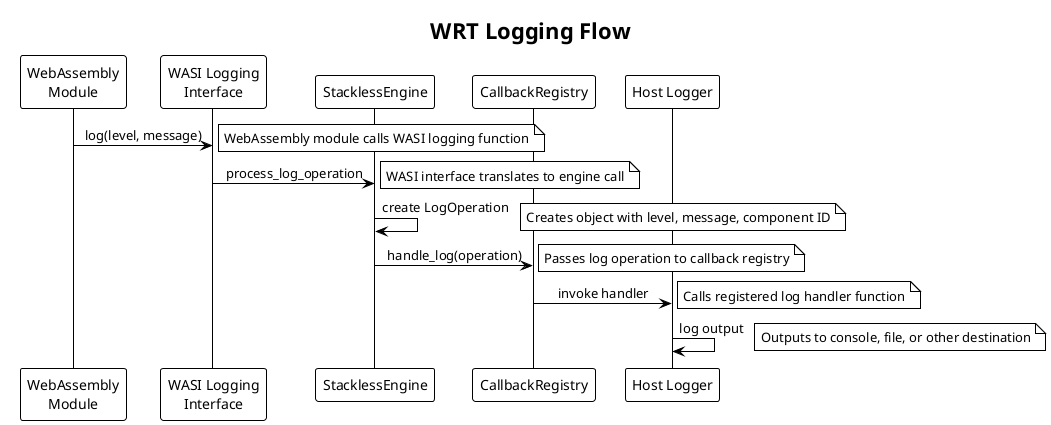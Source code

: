 @startuml
!theme plain
skinparam sequenceMessageAlign center

title WRT Logging Flow

participant "WebAssembly\nModule" as WASM
participant "WASI Logging\nInterface" as WASI
participant "StacklessEngine" as Engine
participant "CallbackRegistry" as Registry
participant "Host Logger" as Host

WASM -> WASI : log(level, message)
note right: WebAssembly module calls WASI logging function

WASI -> Engine : process_log_operation
note right: WASI interface translates to engine call

Engine -> Engine : create LogOperation
note right: Creates object with level, message, component ID

Engine -> Registry : handle_log(operation)
note right: Passes log operation to callback registry

Registry -> Host : invoke handler
note right: Calls registered log handler function

Host -> Host : log output
note right: Outputs to console, file, or other destination

@enduml